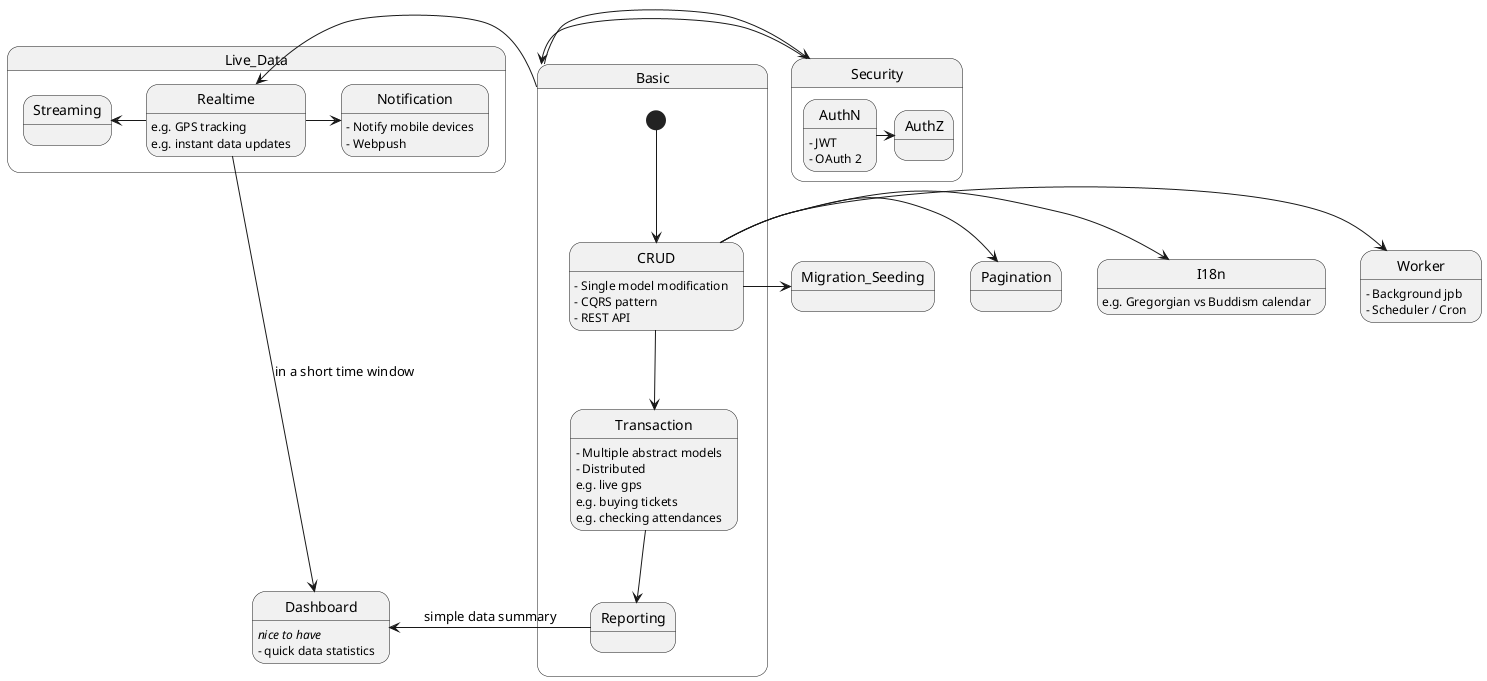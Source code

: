 @startuml

state Security {
    AuthN -> AuthZ
}

state Basic {
    [*] --> CRUD
    CRUD -down-> Transaction
    Transaction -down-> Reporting
}

state Live_Data {
    Realtime -> Notification
    Realtime -left-> Streaming
}

Security -left> Basic
Basic -> Security

CRUD -> Migration_Seeding
CRUD -> Pagination
CRUD -> I18n
CRUD -> Worker

Basic -> Realtime

Reporting -> Dashboard : simple data summary
Realtime -> Dashboard : in a short time window

' problem descriptions

CRUD : - Single model modification
CRUD : - CQRS pattern
CRUD : - REST API

Transaction : - Multiple abstract models
Transaction : - Distributed
Transaction : e.g. live gps
Transaction : e.g. buying tickets
Transaction : e.g. checking attendances

Worker : - Background jpb
Worker : - Scheduler / Cron

AuthN : - JWT
AuthN : - OAuth 2

I18n : e.g. Gregorgian vs Buddism calendar

Realtime : e.g. GPS tracking
Realtime : e.g. instant data updates 

Notification : - Notify mobile devices
Notification : - Webpush
' Notification : - 

Dashboard : <i>nice to have</i>
Dashboard : - quick data statistics

@enduml
